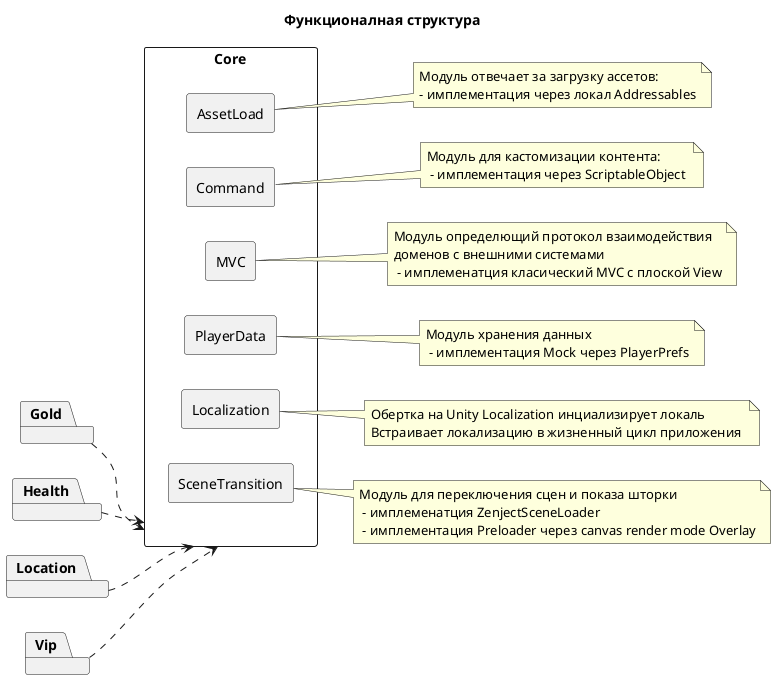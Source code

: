 @startuml
title Функционалная структура
skinparam componentStyle rectangle
skinparam packageStyle rectangle
left to right direction

package "Core" as Core {
  [AssetLoad] as al
  [Command] as command
  [MVC] as mvc
  [PlayerData] as pd
  [Localization] as local
  [SceneTransition] as st
}

package "Gold" as Gold
package "Health" as Health
package "Location" as Location
package "Vip" as Vip

Gold ..> Core 
Health ..> Core 
Location ..> Core 
Vip ..> Core 

note right of al
Модуль отвечает за загрузку ассетов:
- имплементация через локал Addressables
end note

note right of command
Модуль для кастомизации контента:
 - имплементация через ScriptableObject 
end note

note right of mvc
Модуль определющий протокол взаимодействия
доменов с внешними системами
 - имплеменатция класический MVC с плоской View
end note 

note right of pd
Модуль хранения данных
 - имплементация Мock через PlayerPrefs
end note

note right of local
Обертка на Unity Localization инциализирует локаль
Встраивает локализацию в жизненный цикл приложения 
end note

note right of st
Модуль для переключения сцен и показа шторки
 - имплеменатция ZenjectSceneLoader
 - имплементация Preloader через canvas render mode Overlay
end note

@enduml
